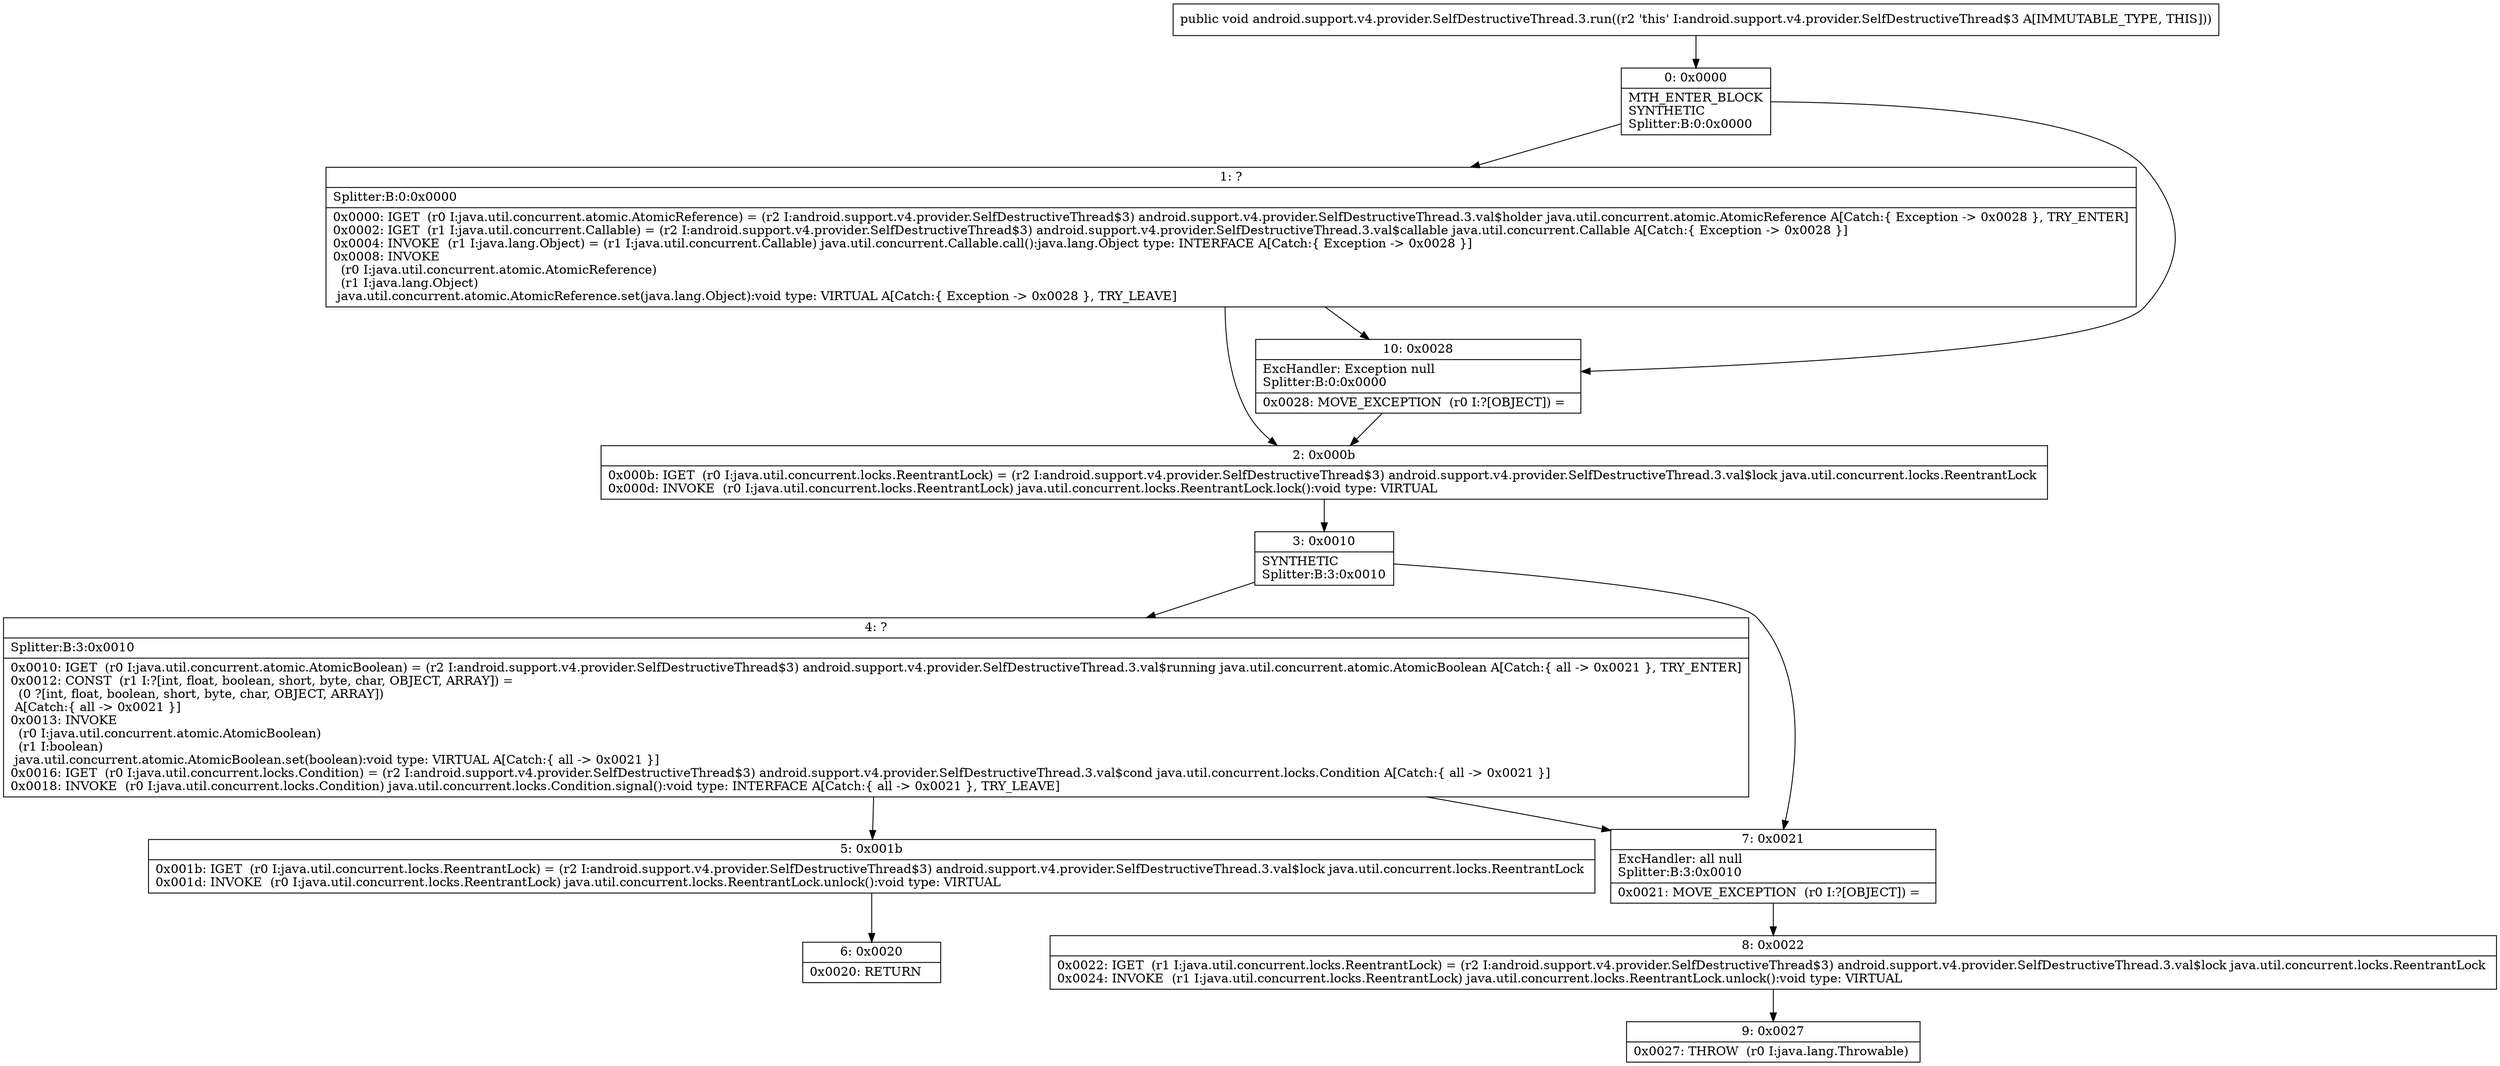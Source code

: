 digraph "CFG forandroid.support.v4.provider.SelfDestructiveThread.3.run()V" {
Node_0 [shape=record,label="{0\:\ 0x0000|MTH_ENTER_BLOCK\lSYNTHETIC\lSplitter:B:0:0x0000\l}"];
Node_1 [shape=record,label="{1\:\ ?|Splitter:B:0:0x0000\l|0x0000: IGET  (r0 I:java.util.concurrent.atomic.AtomicReference) = (r2 I:android.support.v4.provider.SelfDestructiveThread$3) android.support.v4.provider.SelfDestructiveThread.3.val$holder java.util.concurrent.atomic.AtomicReference A[Catch:\{ Exception \-\> 0x0028 \}, TRY_ENTER]\l0x0002: IGET  (r1 I:java.util.concurrent.Callable) = (r2 I:android.support.v4.provider.SelfDestructiveThread$3) android.support.v4.provider.SelfDestructiveThread.3.val$callable java.util.concurrent.Callable A[Catch:\{ Exception \-\> 0x0028 \}]\l0x0004: INVOKE  (r1 I:java.lang.Object) = (r1 I:java.util.concurrent.Callable) java.util.concurrent.Callable.call():java.lang.Object type: INTERFACE A[Catch:\{ Exception \-\> 0x0028 \}]\l0x0008: INVOKE  \l  (r0 I:java.util.concurrent.atomic.AtomicReference)\l  (r1 I:java.lang.Object)\l java.util.concurrent.atomic.AtomicReference.set(java.lang.Object):void type: VIRTUAL A[Catch:\{ Exception \-\> 0x0028 \}, TRY_LEAVE]\l}"];
Node_2 [shape=record,label="{2\:\ 0x000b|0x000b: IGET  (r0 I:java.util.concurrent.locks.ReentrantLock) = (r2 I:android.support.v4.provider.SelfDestructiveThread$3) android.support.v4.provider.SelfDestructiveThread.3.val$lock java.util.concurrent.locks.ReentrantLock \l0x000d: INVOKE  (r0 I:java.util.concurrent.locks.ReentrantLock) java.util.concurrent.locks.ReentrantLock.lock():void type: VIRTUAL \l}"];
Node_3 [shape=record,label="{3\:\ 0x0010|SYNTHETIC\lSplitter:B:3:0x0010\l}"];
Node_4 [shape=record,label="{4\:\ ?|Splitter:B:3:0x0010\l|0x0010: IGET  (r0 I:java.util.concurrent.atomic.AtomicBoolean) = (r2 I:android.support.v4.provider.SelfDestructiveThread$3) android.support.v4.provider.SelfDestructiveThread.3.val$running java.util.concurrent.atomic.AtomicBoolean A[Catch:\{ all \-\> 0x0021 \}, TRY_ENTER]\l0x0012: CONST  (r1 I:?[int, float, boolean, short, byte, char, OBJECT, ARRAY]) = \l  (0 ?[int, float, boolean, short, byte, char, OBJECT, ARRAY])\l A[Catch:\{ all \-\> 0x0021 \}]\l0x0013: INVOKE  \l  (r0 I:java.util.concurrent.atomic.AtomicBoolean)\l  (r1 I:boolean)\l java.util.concurrent.atomic.AtomicBoolean.set(boolean):void type: VIRTUAL A[Catch:\{ all \-\> 0x0021 \}]\l0x0016: IGET  (r0 I:java.util.concurrent.locks.Condition) = (r2 I:android.support.v4.provider.SelfDestructiveThread$3) android.support.v4.provider.SelfDestructiveThread.3.val$cond java.util.concurrent.locks.Condition A[Catch:\{ all \-\> 0x0021 \}]\l0x0018: INVOKE  (r0 I:java.util.concurrent.locks.Condition) java.util.concurrent.locks.Condition.signal():void type: INTERFACE A[Catch:\{ all \-\> 0x0021 \}, TRY_LEAVE]\l}"];
Node_5 [shape=record,label="{5\:\ 0x001b|0x001b: IGET  (r0 I:java.util.concurrent.locks.ReentrantLock) = (r2 I:android.support.v4.provider.SelfDestructiveThread$3) android.support.v4.provider.SelfDestructiveThread.3.val$lock java.util.concurrent.locks.ReentrantLock \l0x001d: INVOKE  (r0 I:java.util.concurrent.locks.ReentrantLock) java.util.concurrent.locks.ReentrantLock.unlock():void type: VIRTUAL \l}"];
Node_6 [shape=record,label="{6\:\ 0x0020|0x0020: RETURN   \l}"];
Node_7 [shape=record,label="{7\:\ 0x0021|ExcHandler: all null\lSplitter:B:3:0x0010\l|0x0021: MOVE_EXCEPTION  (r0 I:?[OBJECT]) =  \l}"];
Node_8 [shape=record,label="{8\:\ 0x0022|0x0022: IGET  (r1 I:java.util.concurrent.locks.ReentrantLock) = (r2 I:android.support.v4.provider.SelfDestructiveThread$3) android.support.v4.provider.SelfDestructiveThread.3.val$lock java.util.concurrent.locks.ReentrantLock \l0x0024: INVOKE  (r1 I:java.util.concurrent.locks.ReentrantLock) java.util.concurrent.locks.ReentrantLock.unlock():void type: VIRTUAL \l}"];
Node_9 [shape=record,label="{9\:\ 0x0027|0x0027: THROW  (r0 I:java.lang.Throwable) \l}"];
Node_10 [shape=record,label="{10\:\ 0x0028|ExcHandler: Exception null\lSplitter:B:0:0x0000\l|0x0028: MOVE_EXCEPTION  (r0 I:?[OBJECT]) =  \l}"];
MethodNode[shape=record,label="{public void android.support.v4.provider.SelfDestructiveThread.3.run((r2 'this' I:android.support.v4.provider.SelfDestructiveThread$3 A[IMMUTABLE_TYPE, THIS])) }"];
MethodNode -> Node_0;
Node_0 -> Node_1;
Node_0 -> Node_10;
Node_1 -> Node_2;
Node_1 -> Node_10;
Node_2 -> Node_3;
Node_3 -> Node_4;
Node_3 -> Node_7;
Node_4 -> Node_5;
Node_4 -> Node_7;
Node_5 -> Node_6;
Node_7 -> Node_8;
Node_8 -> Node_9;
Node_10 -> Node_2;
}

